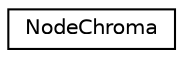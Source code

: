 digraph G
{
  edge [fontname="Helvetica",fontsize="10",labelfontname="Helvetica",labelfontsize="10"];
  node [fontname="Helvetica",fontsize="10",shape=record];
  rankdir=LR;
  Node1 [label="NodeChroma",height=0.2,width=0.4,color="black", fillcolor="white", style="filled",URL="$d9/d21/structNodeChroma.html"];
}
